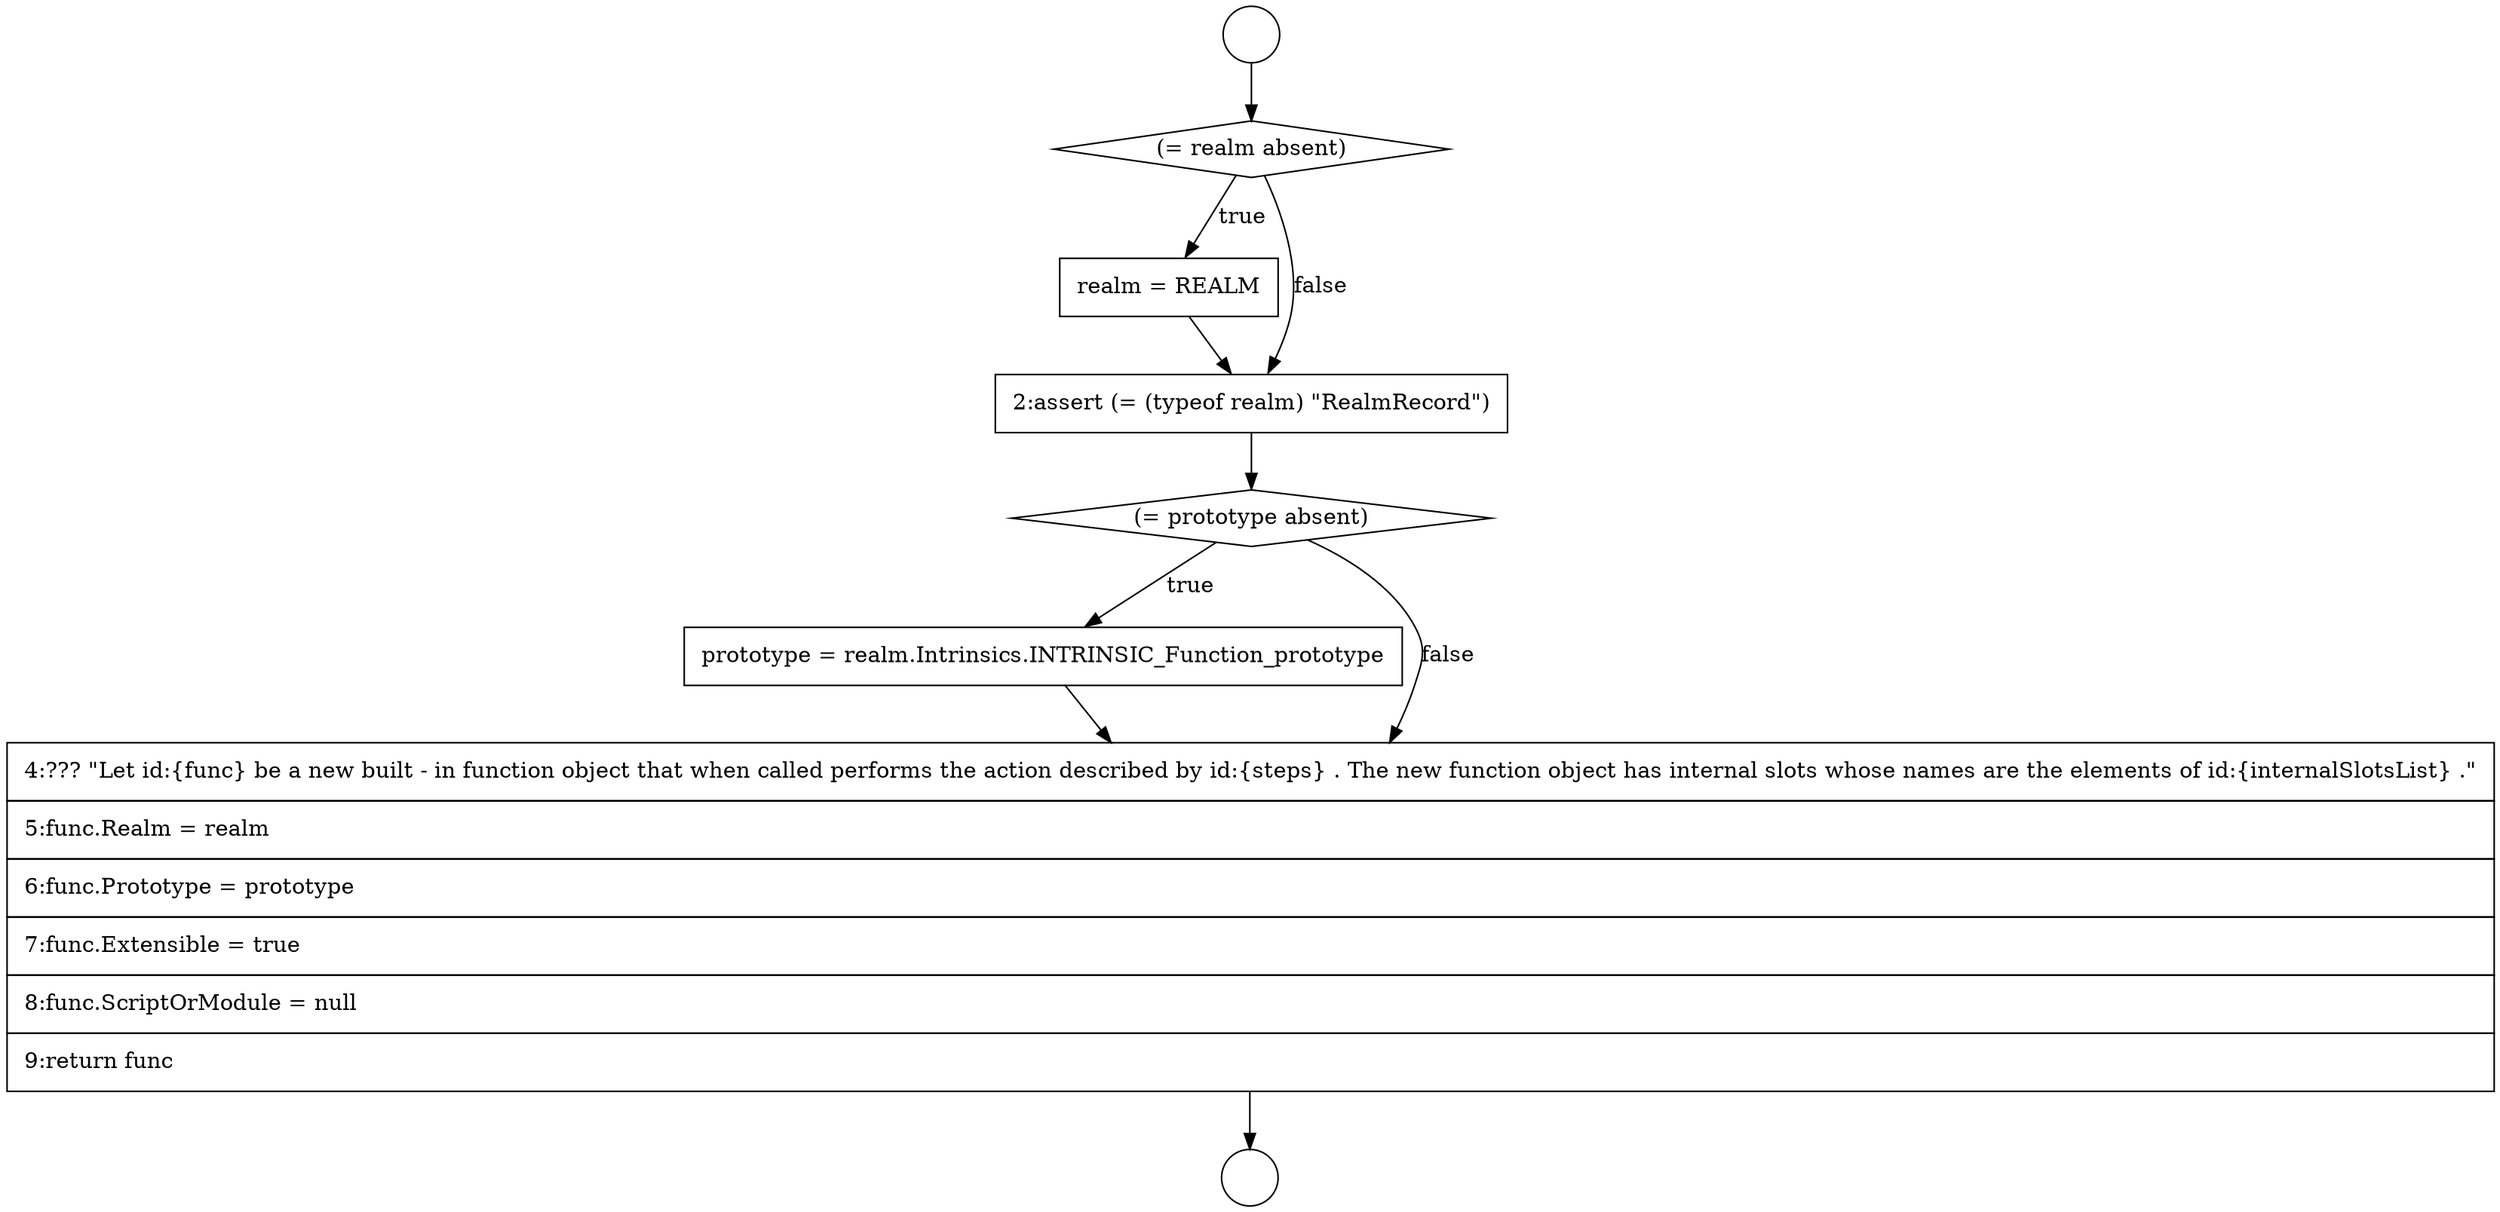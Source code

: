 digraph {
  node0 [shape=circle label=" " color="black" fillcolor="white" style=filled]
  node5 [shape=diamond, label=<<font color="black">(= prototype absent)</font>> color="black" fillcolor="white" style=filled]
  node1 [shape=circle label=" " color="black" fillcolor="white" style=filled]
  node6 [shape=none, margin=0, label=<<font color="black">
    <table border="0" cellborder="1" cellspacing="0" cellpadding="10">
      <tr><td align="left">prototype = realm.Intrinsics.INTRINSIC_Function_prototype</td></tr>
    </table>
  </font>> color="black" fillcolor="white" style=filled]
  node2 [shape=diamond, label=<<font color="black">(= realm absent)</font>> color="black" fillcolor="white" style=filled]
  node7 [shape=none, margin=0, label=<<font color="black">
    <table border="0" cellborder="1" cellspacing="0" cellpadding="10">
      <tr><td align="left">4:??? &quot;Let id:{func} be a new built - in function object that when called performs the action described by id:{steps} . The new function object has internal slots whose names are the elements of id:{internalSlotsList} .&quot;</td></tr>
      <tr><td align="left">5:func.Realm = realm</td></tr>
      <tr><td align="left">6:func.Prototype = prototype</td></tr>
      <tr><td align="left">7:func.Extensible = true</td></tr>
      <tr><td align="left">8:func.ScriptOrModule = null</td></tr>
      <tr><td align="left">9:return func</td></tr>
    </table>
  </font>> color="black" fillcolor="white" style=filled]
  node3 [shape=none, margin=0, label=<<font color="black">
    <table border="0" cellborder="1" cellspacing="0" cellpadding="10">
      <tr><td align="left">realm = REALM</td></tr>
    </table>
  </font>> color="black" fillcolor="white" style=filled]
  node4 [shape=none, margin=0, label=<<font color="black">
    <table border="0" cellborder="1" cellspacing="0" cellpadding="10">
      <tr><td align="left">2:assert (= (typeof realm) &quot;RealmRecord&quot;)</td></tr>
    </table>
  </font>> color="black" fillcolor="white" style=filled]
  node3 -> node4 [ color="black"]
  node0 -> node2 [ color="black"]
  node4 -> node5 [ color="black"]
  node5 -> node6 [label=<<font color="black">true</font>> color="black"]
  node5 -> node7 [label=<<font color="black">false</font>> color="black"]
  node2 -> node3 [label=<<font color="black">true</font>> color="black"]
  node2 -> node4 [label=<<font color="black">false</font>> color="black"]
  node7 -> node1 [ color="black"]
  node6 -> node7 [ color="black"]
}
